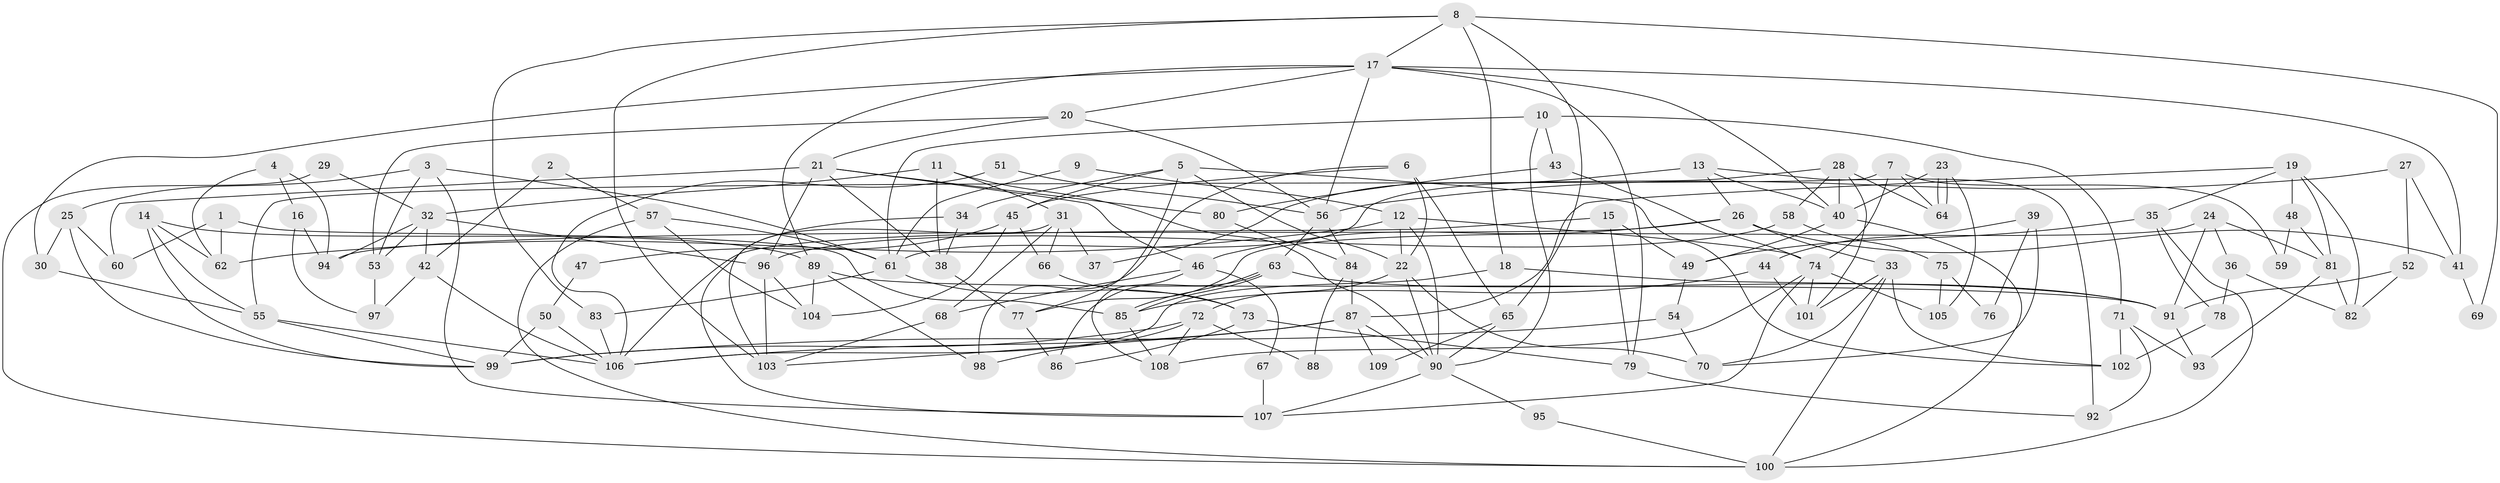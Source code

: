 // coarse degree distribution, {8: 0.18181818181818182, 9: 0.09090909090909091, 4: 0.09090909090909091, 6: 0.13636363636363635, 7: 0.06818181818181818, 11: 0.045454545454545456, 5: 0.06818181818181818, 10: 0.022727272727272728, 2: 0.11363636363636363, 3: 0.18181818181818182}
// Generated by graph-tools (version 1.1) at 2025/50/03/04/25 22:50:50]
// undirected, 109 vertices, 218 edges
graph export_dot {
  node [color=gray90,style=filled];
  1;
  2;
  3;
  4;
  5;
  6;
  7;
  8;
  9;
  10;
  11;
  12;
  13;
  14;
  15;
  16;
  17;
  18;
  19;
  20;
  21;
  22;
  23;
  24;
  25;
  26;
  27;
  28;
  29;
  30;
  31;
  32;
  33;
  34;
  35;
  36;
  37;
  38;
  39;
  40;
  41;
  42;
  43;
  44;
  45;
  46;
  47;
  48;
  49;
  50;
  51;
  52;
  53;
  54;
  55;
  56;
  57;
  58;
  59;
  60;
  61;
  62;
  63;
  64;
  65;
  66;
  67;
  68;
  69;
  70;
  71;
  72;
  73;
  74;
  75;
  76;
  77;
  78;
  79;
  80;
  81;
  82;
  83;
  84;
  85;
  86;
  87;
  88;
  89;
  90;
  91;
  92;
  93;
  94;
  95;
  96;
  97;
  98;
  99;
  100;
  101;
  102;
  103;
  104;
  105;
  106;
  107;
  108;
  109;
  1 -- 62;
  1 -- 85;
  1 -- 60;
  2 -- 57;
  2 -- 42;
  3 -- 107;
  3 -- 61;
  3 -- 25;
  3 -- 53;
  4 -- 16;
  4 -- 94;
  4 -- 62;
  5 -- 34;
  5 -- 45;
  5 -- 22;
  5 -- 77;
  5 -- 102;
  6 -- 98;
  6 -- 22;
  6 -- 45;
  6 -- 65;
  7 -- 64;
  7 -- 55;
  7 -- 59;
  7 -- 74;
  8 -- 18;
  8 -- 17;
  8 -- 65;
  8 -- 69;
  8 -- 83;
  8 -- 103;
  9 -- 12;
  9 -- 61;
  10 -- 61;
  10 -- 90;
  10 -- 43;
  10 -- 71;
  11 -- 90;
  11 -- 38;
  11 -- 31;
  11 -- 32;
  12 -- 90;
  12 -- 74;
  12 -- 22;
  12 -- 62;
  13 -- 92;
  13 -- 40;
  13 -- 26;
  13 -- 37;
  14 -- 99;
  14 -- 62;
  14 -- 55;
  14 -- 89;
  15 -- 79;
  15 -- 49;
  15 -- 106;
  16 -- 94;
  16 -- 97;
  17 -- 20;
  17 -- 30;
  17 -- 40;
  17 -- 41;
  17 -- 56;
  17 -- 79;
  17 -- 89;
  18 -- 106;
  18 -- 91;
  19 -- 87;
  19 -- 35;
  19 -- 48;
  19 -- 81;
  19 -- 82;
  20 -- 56;
  20 -- 53;
  20 -- 21;
  21 -- 46;
  21 -- 38;
  21 -- 60;
  21 -- 80;
  21 -- 96;
  22 -- 70;
  22 -- 72;
  22 -- 90;
  23 -- 40;
  23 -- 64;
  23 -- 64;
  23 -- 105;
  24 -- 91;
  24 -- 81;
  24 -- 36;
  24 -- 77;
  25 -- 60;
  25 -- 30;
  25 -- 99;
  26 -- 41;
  26 -- 33;
  26 -- 46;
  26 -- 94;
  27 -- 56;
  27 -- 52;
  27 -- 41;
  28 -- 40;
  28 -- 101;
  28 -- 58;
  28 -- 61;
  28 -- 64;
  29 -- 100;
  29 -- 32;
  30 -- 55;
  31 -- 107;
  31 -- 37;
  31 -- 66;
  31 -- 68;
  32 -- 96;
  32 -- 42;
  32 -- 53;
  32 -- 94;
  33 -- 100;
  33 -- 70;
  33 -- 101;
  33 -- 102;
  34 -- 38;
  34 -- 103;
  35 -- 78;
  35 -- 100;
  35 -- 49;
  36 -- 82;
  36 -- 78;
  38 -- 77;
  39 -- 44;
  39 -- 70;
  39 -- 76;
  40 -- 49;
  40 -- 100;
  41 -- 69;
  42 -- 106;
  42 -- 97;
  43 -- 74;
  43 -- 80;
  44 -- 101;
  44 -- 85;
  45 -- 104;
  45 -- 47;
  45 -- 66;
  46 -- 68;
  46 -- 67;
  46 -- 108;
  47 -- 50;
  48 -- 81;
  48 -- 59;
  49 -- 54;
  50 -- 99;
  50 -- 106;
  51 -- 106;
  51 -- 56;
  52 -- 82;
  52 -- 91;
  53 -- 97;
  54 -- 99;
  54 -- 70;
  55 -- 106;
  55 -- 99;
  56 -- 63;
  56 -- 84;
  57 -- 61;
  57 -- 104;
  57 -- 100;
  58 -- 96;
  58 -- 75;
  61 -- 83;
  61 -- 73;
  63 -- 85;
  63 -- 85;
  63 -- 86;
  63 -- 91;
  65 -- 90;
  65 -- 109;
  66 -- 73;
  67 -- 107;
  68 -- 103;
  71 -- 102;
  71 -- 92;
  71 -- 93;
  72 -- 99;
  72 -- 88;
  72 -- 98;
  72 -- 108;
  73 -- 79;
  73 -- 86;
  74 -- 108;
  74 -- 101;
  74 -- 105;
  74 -- 107;
  75 -- 105;
  75 -- 76;
  77 -- 86;
  78 -- 102;
  79 -- 92;
  80 -- 84;
  81 -- 93;
  81 -- 82;
  83 -- 106;
  84 -- 87;
  84 -- 88;
  85 -- 108;
  87 -- 90;
  87 -- 103;
  87 -- 106;
  87 -- 109;
  89 -- 91;
  89 -- 98;
  89 -- 104;
  90 -- 95;
  90 -- 107;
  91 -- 93;
  95 -- 100;
  96 -- 103;
  96 -- 104;
}
